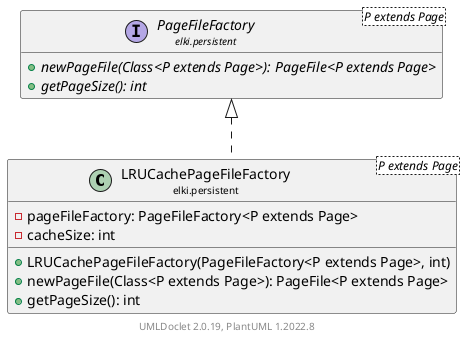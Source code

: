 @startuml
    remove .*\.(Instance|Par|Parameterizer|Factory)$
    set namespaceSeparator none
    hide empty fields
    hide empty methods

    class "<size:14>LRUCachePageFileFactory\n<size:10>elki.persistent" as elki.persistent.LRUCachePageFileFactory<P extends Page> [[LRUCachePageFileFactory.html]] {
        -pageFileFactory: PageFileFactory<P extends Page>
        -cacheSize: int
        +LRUCachePageFileFactory(PageFileFactory<P extends Page>, int)
        +newPageFile(Class<P extends Page>): PageFile<P extends Page>
        +getPageSize(): int
    }

    interface "<size:14>PageFileFactory\n<size:10>elki.persistent" as elki.persistent.PageFileFactory<P extends Page> [[PageFileFactory.html]] {
        {abstract} +newPageFile(Class<P extends Page>): PageFile<P extends Page>
        {abstract} +getPageSize(): int
    }
    class "<size:14>LRUCachePageFileFactory.Par\n<size:10>elki.persistent" as elki.persistent.LRUCachePageFileFactory.Par [[LRUCachePageFileFactory.Par.html]]

    elki.persistent.PageFileFactory <|.. elki.persistent.LRUCachePageFileFactory
    elki.persistent.LRUCachePageFileFactory +-- elki.persistent.LRUCachePageFileFactory.Par

    center footer UMLDoclet 2.0.19, PlantUML 1.2022.8
@enduml
